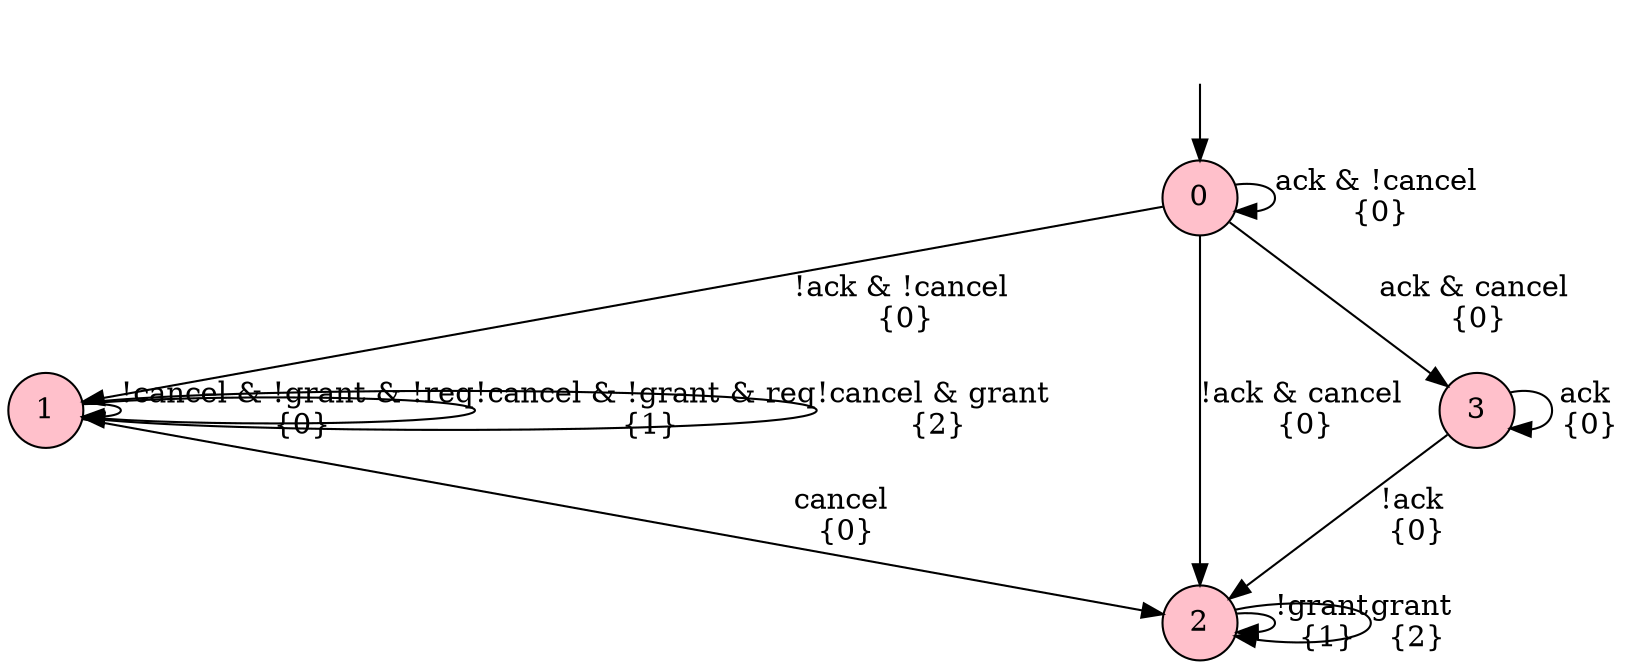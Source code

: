 digraph G {
    start [shape="none", label=""];
    start -> 0;
    0 [shape="circle", peripheries=1, style="filled", fillcolor="pink"];
    1 [shape="circle", peripheries=1, style="filled", fillcolor="pink"];
    2 [shape="circle", peripheries=1, style="filled", fillcolor="pink"];
    3 [shape="circle", peripheries=1, style="filled", fillcolor="pink"];
    0 -> 0 [label="ack & !cancel\n {0}"];
    0 -> 1 [label="!ack & !cancel\n {0}"];
    0 -> 2 [label="!ack & cancel\n {0}"];
    0 -> 3 [label="ack & cancel\n {0}"];
    1 -> 1 [label="!cancel & !grant & !req\n {0}"];
    1 -> 1 [label="!cancel & !grant & req\n {1}"];
    1 -> 1 [label="!cancel & grant\n {2}"];
    1 -> 2 [label="cancel\n {0}"];
    2 -> 2 [label="!grant\n {1}"];
    2 -> 2 [label="grant\n {2}"];
    3 -> 2 [label="!ack\n {0}"];
    3 -> 3 [label="ack\n {0}"];
}
